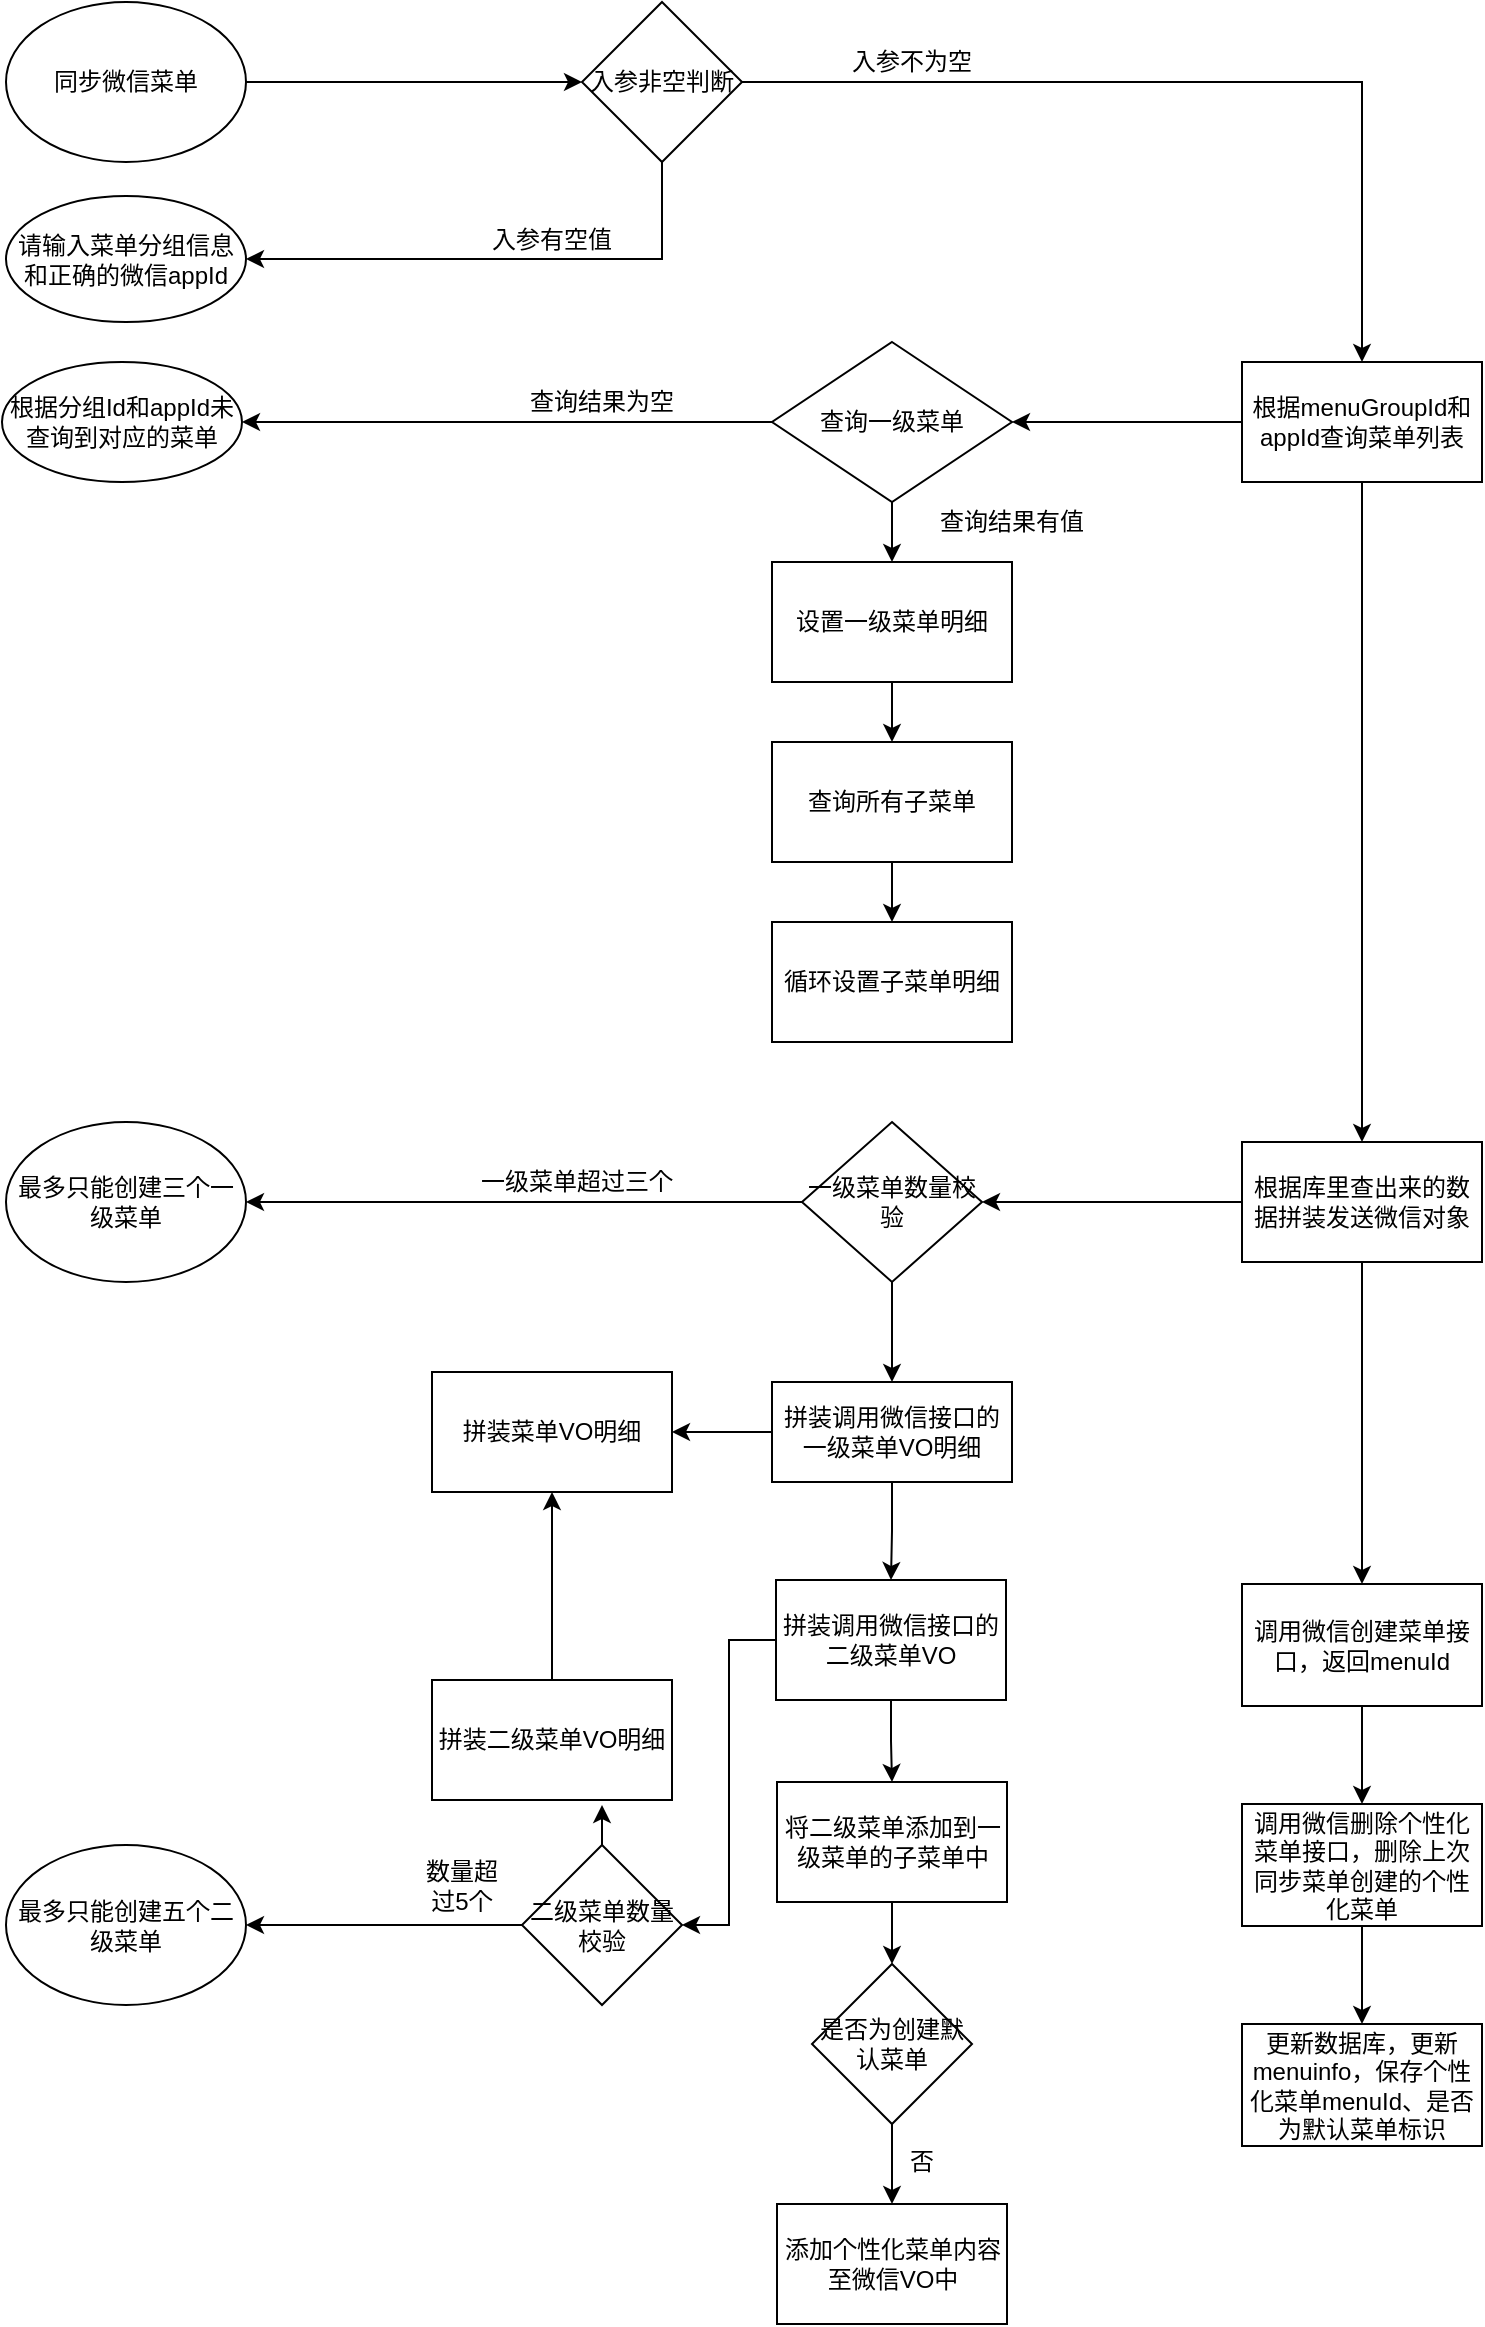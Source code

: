 <mxfile version="12.1.7" type="github" pages="1">
  <diagram id="2wywwgnPdGmNAfwlJ5xG" name="第 1 页">
    <mxGraphModel dx="854" dy="446" grid="1" gridSize="10" guides="1" tooltips="1" connect="1" arrows="1" fold="1" page="1" pageScale="1" pageWidth="827" pageHeight="1169" math="0" shadow="0">
      <root>
        <mxCell id="0"/>
        <mxCell id="1" parent="0"/>
        <mxCell id="wN9nyht_0yyj5oyMkxLu-4" style="edgeStyle=orthogonalEdgeStyle;rounded=0;orthogonalLoop=1;jettySize=auto;html=1;" parent="1" source="wN9nyht_0yyj5oyMkxLu-1" edge="1">
          <mxGeometry relative="1" as="geometry">
            <mxPoint x="300" y="90" as="targetPoint"/>
          </mxGeometry>
        </mxCell>
        <mxCell id="wN9nyht_0yyj5oyMkxLu-1" value="同步微信菜单" style="ellipse;whiteSpace=wrap;html=1;" parent="1" vertex="1">
          <mxGeometry x="12" y="50" width="120" height="80" as="geometry"/>
        </mxCell>
        <mxCell id="wN9nyht_0yyj5oyMkxLu-8" style="edgeStyle=orthogonalEdgeStyle;rounded=0;orthogonalLoop=1;jettySize=auto;html=1;" parent="1" source="wN9nyht_0yyj5oyMkxLu-6" target="wN9nyht_0yyj5oyMkxLu-10" edge="1">
          <mxGeometry relative="1" as="geometry">
            <mxPoint x="480" y="240" as="targetPoint"/>
          </mxGeometry>
        </mxCell>
        <mxCell id="wN9nyht_0yyj5oyMkxLu-31" style="edgeStyle=orthogonalEdgeStyle;rounded=0;orthogonalLoop=1;jettySize=auto;html=1;entryX=1;entryY=0.5;entryDx=0;entryDy=0;" parent="1" source="wN9nyht_0yyj5oyMkxLu-6" target="wN9nyht_0yyj5oyMkxLu-7" edge="1">
          <mxGeometry relative="1" as="geometry">
            <Array as="points">
              <mxPoint x="340" y="179"/>
            </Array>
          </mxGeometry>
        </mxCell>
        <mxCell id="wN9nyht_0yyj5oyMkxLu-6" value="入参非空判断" style="rhombus;whiteSpace=wrap;html=1;" parent="1" vertex="1">
          <mxGeometry x="300" y="50" width="80" height="80" as="geometry"/>
        </mxCell>
        <mxCell id="wN9nyht_0yyj5oyMkxLu-7" value="请输入菜单分组信息和正确的微信appId" style="ellipse;whiteSpace=wrap;html=1;" parent="1" vertex="1">
          <mxGeometry x="12" y="147" width="120" height="63" as="geometry"/>
        </mxCell>
        <mxCell id="wN9nyht_0yyj5oyMkxLu-14" value="" style="edgeStyle=orthogonalEdgeStyle;rounded=0;orthogonalLoop=1;jettySize=auto;html=1;" parent="1" source="wN9nyht_0yyj5oyMkxLu-10" target="wN9nyht_0yyj5oyMkxLu-13" edge="1">
          <mxGeometry relative="1" as="geometry"/>
        </mxCell>
        <mxCell id="wN9nyht_0yyj5oyMkxLu-18" value="" style="edgeStyle=orthogonalEdgeStyle;rounded=0;orthogonalLoop=1;jettySize=auto;html=1;entryX=1;entryY=0.5;entryDx=0;entryDy=0;" parent="1" source="wN9nyht_0yyj5oyMkxLu-10" target="wN9nyht_0yyj5oyMkxLu-29" edge="1">
          <mxGeometry relative="1" as="geometry">
            <mxPoint x="550" y="260" as="targetPoint"/>
          </mxGeometry>
        </mxCell>
        <mxCell id="wN9nyht_0yyj5oyMkxLu-10" value="根据menuGroupId和appId查询菜单列表" style="rounded=0;whiteSpace=wrap;html=1;" parent="1" vertex="1">
          <mxGeometry x="630" y="230" width="120" height="60" as="geometry"/>
        </mxCell>
        <mxCell id="wN9nyht_0yyj5oyMkxLu-46" value="" style="edgeStyle=orthogonalEdgeStyle;rounded=0;orthogonalLoop=1;jettySize=auto;html=1;entryX=1;entryY=0.5;entryDx=0;entryDy=0;" parent="1" source="wN9nyht_0yyj5oyMkxLu-13" target="wN9nyht_0yyj5oyMkxLu-47" edge="1">
          <mxGeometry relative="1" as="geometry">
            <mxPoint x="515" y="650" as="targetPoint"/>
          </mxGeometry>
        </mxCell>
        <mxCell id="LpmhnrQVc7Ftb6weuiz1-7" style="edgeStyle=orthogonalEdgeStyle;rounded=0;orthogonalLoop=1;jettySize=auto;html=1;entryX=0.5;entryY=0;entryDx=0;entryDy=0;" edge="1" parent="1" source="wN9nyht_0yyj5oyMkxLu-13" target="wN9nyht_0yyj5oyMkxLu-19">
          <mxGeometry relative="1" as="geometry"/>
        </mxCell>
        <mxCell id="wN9nyht_0yyj5oyMkxLu-13" value="根据库里查出来的数据拼装发送微信对象" style="rounded=0;whiteSpace=wrap;html=1;" parent="1" vertex="1">
          <mxGeometry x="630" y="620" width="120" height="60" as="geometry"/>
        </mxCell>
        <mxCell id="wN9nyht_0yyj5oyMkxLu-24" value="" style="edgeStyle=orthogonalEdgeStyle;rounded=0;orthogonalLoop=1;jettySize=auto;html=1;" parent="1" source="wN9nyht_0yyj5oyMkxLu-19" target="wN9nyht_0yyj5oyMkxLu-23" edge="1">
          <mxGeometry relative="1" as="geometry"/>
        </mxCell>
        <mxCell id="wN9nyht_0yyj5oyMkxLu-19" value="调用微信创建菜单接口，返回menuId" style="rounded=0;whiteSpace=wrap;html=1;" parent="1" vertex="1">
          <mxGeometry x="630" y="841" width="120" height="61" as="geometry"/>
        </mxCell>
        <mxCell id="wN9nyht_0yyj5oyMkxLu-71" style="edgeStyle=orthogonalEdgeStyle;rounded=0;orthogonalLoop=1;jettySize=auto;html=1;entryX=0.5;entryY=0;entryDx=0;entryDy=0;" parent="1" source="wN9nyht_0yyj5oyMkxLu-23" target="wN9nyht_0yyj5oyMkxLu-25" edge="1">
          <mxGeometry relative="1" as="geometry"/>
        </mxCell>
        <mxCell id="wN9nyht_0yyj5oyMkxLu-23" value="调用微信删除个性化菜单接口，删除上次同步菜单创建的个性化菜单" style="rounded=0;whiteSpace=wrap;html=1;" parent="1" vertex="1">
          <mxGeometry x="630" y="951" width="120" height="61" as="geometry"/>
        </mxCell>
        <mxCell id="wN9nyht_0yyj5oyMkxLu-25" value="更新数据库，更新menuinfo，保存个性化菜单menuId、是否为默认菜单标识" style="rounded=0;whiteSpace=wrap;html=1;" parent="1" vertex="1">
          <mxGeometry x="630" y="1061" width="120" height="61" as="geometry"/>
        </mxCell>
        <mxCell id="wN9nyht_0yyj5oyMkxLu-34" style="edgeStyle=orthogonalEdgeStyle;rounded=0;orthogonalLoop=1;jettySize=auto;html=1;entryX=1;entryY=0.5;entryDx=0;entryDy=0;" parent="1" source="wN9nyht_0yyj5oyMkxLu-29" target="wN9nyht_0yyj5oyMkxLu-30" edge="1">
          <mxGeometry relative="1" as="geometry"/>
        </mxCell>
        <mxCell id="wN9nyht_0yyj5oyMkxLu-39" style="edgeStyle=orthogonalEdgeStyle;rounded=0;orthogonalLoop=1;jettySize=auto;html=1;entryX=0.5;entryY=0;entryDx=0;entryDy=0;" parent="1" source="wN9nyht_0yyj5oyMkxLu-29" target="wN9nyht_0yyj5oyMkxLu-36" edge="1">
          <mxGeometry relative="1" as="geometry"/>
        </mxCell>
        <mxCell id="wN9nyht_0yyj5oyMkxLu-29" value="&lt;span style=&quot;white-space: normal&quot;&gt;查询一级菜单&lt;/span&gt;" style="rhombus;whiteSpace=wrap;html=1;" parent="1" vertex="1">
          <mxGeometry x="395" y="220" width="120" height="80" as="geometry"/>
        </mxCell>
        <mxCell id="wN9nyht_0yyj5oyMkxLu-30" value="根据分组Id和appId未查询到对应的菜单" style="ellipse;whiteSpace=wrap;html=1;" parent="1" vertex="1">
          <mxGeometry x="10" y="230" width="120" height="60" as="geometry"/>
        </mxCell>
        <mxCell id="wN9nyht_0yyj5oyMkxLu-35" value="查询结果为空" style="text;html=1;strokeColor=none;fillColor=none;align=center;verticalAlign=middle;whiteSpace=wrap;rounded=0;" parent="1" vertex="1">
          <mxGeometry x="270" y="240" width="80" height="20" as="geometry"/>
        </mxCell>
        <mxCell id="wN9nyht_0yyj5oyMkxLu-38" value="" style="edgeStyle=orthogonalEdgeStyle;rounded=0;orthogonalLoop=1;jettySize=auto;html=1;" parent="1" source="wN9nyht_0yyj5oyMkxLu-36" target="wN9nyht_0yyj5oyMkxLu-37" edge="1">
          <mxGeometry relative="1" as="geometry"/>
        </mxCell>
        <mxCell id="wN9nyht_0yyj5oyMkxLu-36" value="设置一级菜单明细" style="rounded=0;whiteSpace=wrap;html=1;" parent="1" vertex="1">
          <mxGeometry x="395" y="330" width="120" height="60" as="geometry"/>
        </mxCell>
        <mxCell id="wN9nyht_0yyj5oyMkxLu-41" value="" style="edgeStyle=orthogonalEdgeStyle;rounded=0;orthogonalLoop=1;jettySize=auto;html=1;" parent="1" source="wN9nyht_0yyj5oyMkxLu-37" target="wN9nyht_0yyj5oyMkxLu-40" edge="1">
          <mxGeometry relative="1" as="geometry"/>
        </mxCell>
        <mxCell id="wN9nyht_0yyj5oyMkxLu-37" value="查询所有子菜单" style="rounded=0;whiteSpace=wrap;html=1;" parent="1" vertex="1">
          <mxGeometry x="395" y="420" width="120" height="60" as="geometry"/>
        </mxCell>
        <mxCell id="wN9nyht_0yyj5oyMkxLu-40" value="循环设置子菜单明细" style="rounded=0;whiteSpace=wrap;html=1;" parent="1" vertex="1">
          <mxGeometry x="395" y="510" width="120" height="60" as="geometry"/>
        </mxCell>
        <mxCell id="wN9nyht_0yyj5oyMkxLu-42" value="查询结果有值" style="text;html=1;strokeColor=none;fillColor=none;align=center;verticalAlign=middle;whiteSpace=wrap;rounded=0;" parent="1" vertex="1">
          <mxGeometry x="470" y="300" width="90" height="20" as="geometry"/>
        </mxCell>
        <mxCell id="wN9nyht_0yyj5oyMkxLu-43" value="入参有空值" style="text;html=1;strokeColor=none;fillColor=none;align=center;verticalAlign=middle;whiteSpace=wrap;rounded=0;" parent="1" vertex="1">
          <mxGeometry x="250" y="159" width="70" height="20" as="geometry"/>
        </mxCell>
        <mxCell id="wN9nyht_0yyj5oyMkxLu-44" value="入参不为空" style="text;html=1;strokeColor=none;fillColor=none;align=center;verticalAlign=middle;whiteSpace=wrap;rounded=0;" parent="1" vertex="1">
          <mxGeometry x="420" y="70" width="90" height="20" as="geometry"/>
        </mxCell>
        <mxCell id="wN9nyht_0yyj5oyMkxLu-52" style="edgeStyle=orthogonalEdgeStyle;rounded=0;orthogonalLoop=1;jettySize=auto;html=1;entryX=1;entryY=0.5;entryDx=0;entryDy=0;" parent="1" source="wN9nyht_0yyj5oyMkxLu-47" target="wN9nyht_0yyj5oyMkxLu-51" edge="1">
          <mxGeometry relative="1" as="geometry"/>
        </mxCell>
        <mxCell id="wN9nyht_0yyj5oyMkxLu-57" style="edgeStyle=orthogonalEdgeStyle;rounded=0;orthogonalLoop=1;jettySize=auto;html=1;entryX=0.5;entryY=0;entryDx=0;entryDy=0;" parent="1" source="wN9nyht_0yyj5oyMkxLu-47" target="wN9nyht_0yyj5oyMkxLu-56" edge="1">
          <mxGeometry relative="1" as="geometry"/>
        </mxCell>
        <mxCell id="wN9nyht_0yyj5oyMkxLu-47" value="&lt;span style=&quot;white-space: normal&quot;&gt;一级菜单数量校验&lt;/span&gt;" style="rhombus;whiteSpace=wrap;html=1;" parent="1" vertex="1">
          <mxGeometry x="410" y="610" width="90" height="80" as="geometry"/>
        </mxCell>
        <mxCell id="wN9nyht_0yyj5oyMkxLu-51" value="最多只能创建三个一级菜单" style="ellipse;whiteSpace=wrap;html=1;" parent="1" vertex="1">
          <mxGeometry x="12" y="610" width="120" height="80" as="geometry"/>
        </mxCell>
        <mxCell id="wN9nyht_0yyj5oyMkxLu-53" value="一级菜单超过三个" style="text;html=1;strokeColor=none;fillColor=none;align=center;verticalAlign=middle;whiteSpace=wrap;rounded=0;" parent="1" vertex="1">
          <mxGeometry x="245" y="630" width="105" height="20" as="geometry"/>
        </mxCell>
        <mxCell id="wN9nyht_0yyj5oyMkxLu-61" style="edgeStyle=orthogonalEdgeStyle;rounded=0;orthogonalLoop=1;jettySize=auto;html=1;entryX=0.5;entryY=0;entryDx=0;entryDy=0;" parent="1" source="wN9nyht_0yyj5oyMkxLu-56" target="wN9nyht_0yyj5oyMkxLu-58" edge="1">
          <mxGeometry relative="1" as="geometry"/>
        </mxCell>
        <mxCell id="wN9nyht_0yyj5oyMkxLu-73" style="edgeStyle=orthogonalEdgeStyle;rounded=0;orthogonalLoop=1;jettySize=auto;html=1;entryX=1;entryY=0.5;entryDx=0;entryDy=0;" parent="1" source="wN9nyht_0yyj5oyMkxLu-56" target="wN9nyht_0yyj5oyMkxLu-72" edge="1">
          <mxGeometry relative="1" as="geometry"/>
        </mxCell>
        <mxCell id="wN9nyht_0yyj5oyMkxLu-56" value="拼装调用微信接口的一级菜单VO明细" style="rounded=0;whiteSpace=wrap;html=1;" parent="1" vertex="1">
          <mxGeometry x="395" y="740" width="120" height="50" as="geometry"/>
        </mxCell>
        <mxCell id="wN9nyht_0yyj5oyMkxLu-60" style="edgeStyle=orthogonalEdgeStyle;rounded=0;orthogonalLoop=1;jettySize=auto;html=1;entryX=1;entryY=0.5;entryDx=0;entryDy=0;" parent="1" source="wN9nyht_0yyj5oyMkxLu-58" target="wN9nyht_0yyj5oyMkxLu-59" edge="1">
          <mxGeometry relative="1" as="geometry"/>
        </mxCell>
        <mxCell id="wN9nyht_0yyj5oyMkxLu-68" value="" style="edgeStyle=orthogonalEdgeStyle;rounded=0;orthogonalLoop=1;jettySize=auto;html=1;" parent="1" source="wN9nyht_0yyj5oyMkxLu-58" target="wN9nyht_0yyj5oyMkxLu-67" edge="1">
          <mxGeometry relative="1" as="geometry"/>
        </mxCell>
        <mxCell id="wN9nyht_0yyj5oyMkxLu-58" value="拼装调用微信接口的二级菜单VO" style="rounded=0;whiteSpace=wrap;html=1;" parent="1" vertex="1">
          <mxGeometry x="397" y="839" width="115" height="60" as="geometry"/>
        </mxCell>
        <mxCell id="LpmhnrQVc7Ftb6weuiz1-8" style="edgeStyle=orthogonalEdgeStyle;rounded=0;orthogonalLoop=1;jettySize=auto;html=1;entryX=0.5;entryY=0;entryDx=0;entryDy=0;" edge="1" parent="1" source="wN9nyht_0yyj5oyMkxLu-67" target="LpmhnrQVc7Ftb6weuiz1-1">
          <mxGeometry relative="1" as="geometry"/>
        </mxCell>
        <mxCell id="wN9nyht_0yyj5oyMkxLu-67" value="将二级菜单添加到一级菜单的子菜单中" style="rounded=0;whiteSpace=wrap;html=1;" parent="1" vertex="1">
          <mxGeometry x="397.5" y="940" width="115" height="60" as="geometry"/>
        </mxCell>
        <mxCell id="wN9nyht_0yyj5oyMkxLu-69" value="添加个性化菜单内容至微信VO中" style="rounded=0;whiteSpace=wrap;html=1;" parent="1" vertex="1">
          <mxGeometry x="397.5" y="1151" width="115" height="60" as="geometry"/>
        </mxCell>
        <mxCell id="wN9nyht_0yyj5oyMkxLu-63" style="edgeStyle=orthogonalEdgeStyle;rounded=0;orthogonalLoop=1;jettySize=auto;html=1;entryX=1;entryY=0.5;entryDx=0;entryDy=0;" parent="1" source="wN9nyht_0yyj5oyMkxLu-59" target="wN9nyht_0yyj5oyMkxLu-62" edge="1">
          <mxGeometry relative="1" as="geometry"/>
        </mxCell>
        <mxCell id="wN9nyht_0yyj5oyMkxLu-75" style="edgeStyle=orthogonalEdgeStyle;rounded=0;orthogonalLoop=1;jettySize=auto;html=1;" parent="1" source="wN9nyht_0yyj5oyMkxLu-59" edge="1">
          <mxGeometry relative="1" as="geometry">
            <mxPoint x="310" y="951.5" as="targetPoint"/>
          </mxGeometry>
        </mxCell>
        <mxCell id="wN9nyht_0yyj5oyMkxLu-59" value="二级菜单数量校验" style="rhombus;whiteSpace=wrap;html=1;" parent="1" vertex="1">
          <mxGeometry x="270" y="971.5" width="80" height="80" as="geometry"/>
        </mxCell>
        <mxCell id="wN9nyht_0yyj5oyMkxLu-62" value="最多只能创建五个二级菜单" style="ellipse;whiteSpace=wrap;html=1;" parent="1" vertex="1">
          <mxGeometry x="12" y="971.5" width="120" height="80" as="geometry"/>
        </mxCell>
        <mxCell id="wN9nyht_0yyj5oyMkxLu-64" value="数量超过5个" style="text;html=1;strokeColor=none;fillColor=none;align=center;verticalAlign=middle;whiteSpace=wrap;rounded=0;" parent="1" vertex="1">
          <mxGeometry x="220" y="981.5" width="40" height="20" as="geometry"/>
        </mxCell>
        <mxCell id="wN9nyht_0yyj5oyMkxLu-76" style="edgeStyle=orthogonalEdgeStyle;rounded=0;orthogonalLoop=1;jettySize=auto;html=1;entryX=0.5;entryY=1;entryDx=0;entryDy=0;" parent="1" source="wN9nyht_0yyj5oyMkxLu-65" target="wN9nyht_0yyj5oyMkxLu-72" edge="1">
          <mxGeometry relative="1" as="geometry"/>
        </mxCell>
        <mxCell id="wN9nyht_0yyj5oyMkxLu-65" value="拼装二级菜单VO明细" style="rounded=0;whiteSpace=wrap;html=1;" parent="1" vertex="1">
          <mxGeometry x="225" y="889" width="120" height="60" as="geometry"/>
        </mxCell>
        <mxCell id="wN9nyht_0yyj5oyMkxLu-72" value="拼装菜单VO明细" style="rounded=0;whiteSpace=wrap;html=1;" parent="1" vertex="1">
          <mxGeometry x="225" y="735" width="120" height="60" as="geometry"/>
        </mxCell>
        <mxCell id="LpmhnrQVc7Ftb6weuiz1-9" style="edgeStyle=orthogonalEdgeStyle;rounded=0;orthogonalLoop=1;jettySize=auto;html=1;" edge="1" parent="1" source="LpmhnrQVc7Ftb6weuiz1-1" target="wN9nyht_0yyj5oyMkxLu-69">
          <mxGeometry relative="1" as="geometry"/>
        </mxCell>
        <mxCell id="LpmhnrQVc7Ftb6weuiz1-1" value="是否为创建默认菜单" style="rhombus;whiteSpace=wrap;html=1;" vertex="1" parent="1">
          <mxGeometry x="415" y="1031" width="80" height="80" as="geometry"/>
        </mxCell>
        <mxCell id="LpmhnrQVc7Ftb6weuiz1-10" value="否" style="text;html=1;strokeColor=none;fillColor=none;align=center;verticalAlign=middle;whiteSpace=wrap;rounded=0;" vertex="1" parent="1">
          <mxGeometry x="450" y="1120" width="40" height="20" as="geometry"/>
        </mxCell>
      </root>
    </mxGraphModel>
  </diagram>
</mxfile>
